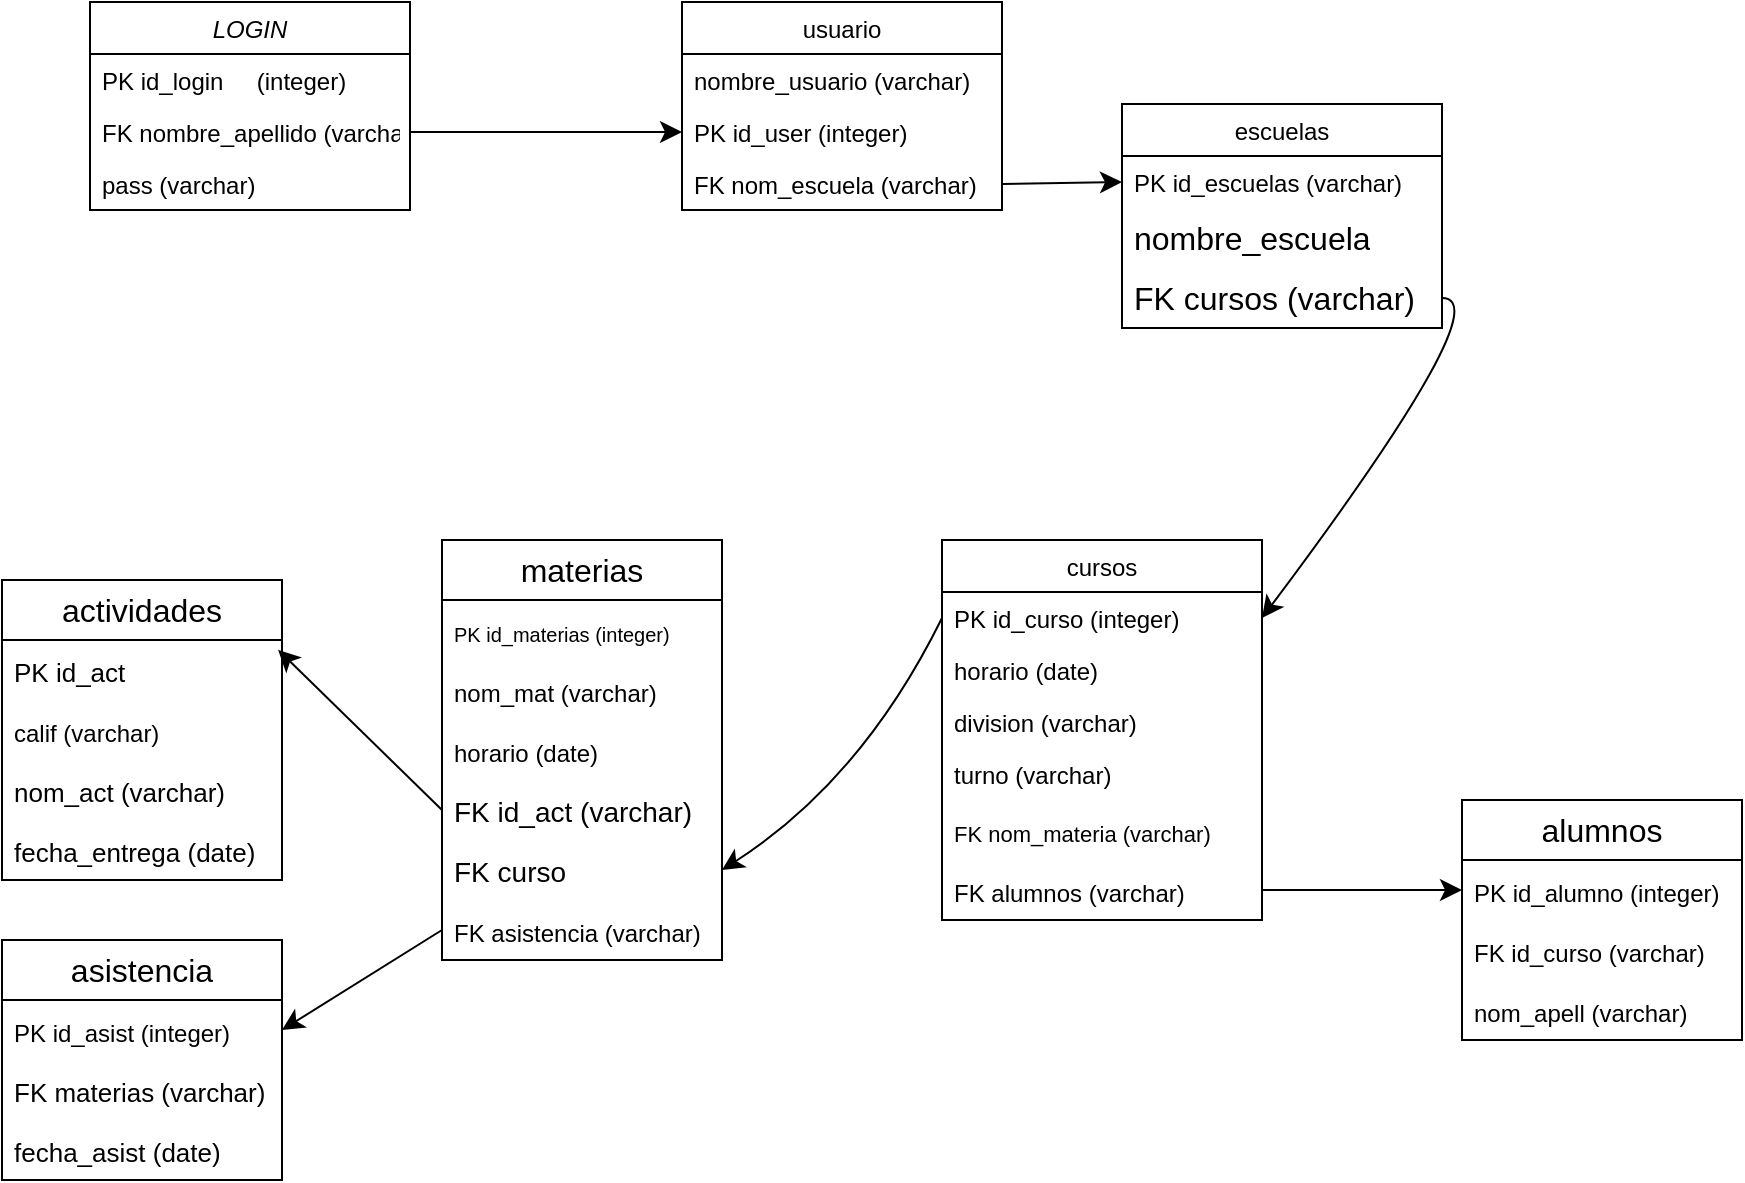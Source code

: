 <mxfile version="21.7.2" type="device">
  <diagram id="C5RBs43oDa-KdzZeNtuy" name="Page-1">
    <mxGraphModel dx="1003" dy="513" grid="1" gridSize="10" guides="1" tooltips="1" connect="1" arrows="1" fold="1" page="1" pageScale="1" pageWidth="827" pageHeight="1169" math="0" shadow="0">
      <root>
        <mxCell id="WIyWlLk6GJQsqaUBKTNV-0" />
        <mxCell id="WIyWlLk6GJQsqaUBKTNV-1" parent="WIyWlLk6GJQsqaUBKTNV-0" />
        <mxCell id="zkfFHV4jXpPFQw0GAbJ--0" value="LOGIN" style="swimlane;fontStyle=2;align=center;verticalAlign=top;childLayout=stackLayout;horizontal=1;startSize=26;horizontalStack=0;resizeParent=1;resizeLast=0;collapsible=1;marginBottom=0;rounded=0;shadow=0;strokeWidth=1;" parent="WIyWlLk6GJQsqaUBKTNV-1" vertex="1">
          <mxGeometry x="64" y="61" width="160" height="104" as="geometry">
            <mxRectangle x="230" y="140" width="160" height="26" as="alternateBounds" />
          </mxGeometry>
        </mxCell>
        <mxCell id="zkfFHV4jXpPFQw0GAbJ--1" value="PK id_login     (integer)" style="text;align=left;verticalAlign=top;spacingLeft=4;spacingRight=4;overflow=hidden;rotatable=0;points=[[0,0.5],[1,0.5]];portConstraint=eastwest;" parent="zkfFHV4jXpPFQw0GAbJ--0" vertex="1">
          <mxGeometry y="26" width="160" height="26" as="geometry" />
        </mxCell>
        <mxCell id="zkfFHV4jXpPFQw0GAbJ--2" value="FK nombre_apellido (varchar)" style="text;align=left;verticalAlign=top;spacingLeft=4;spacingRight=4;overflow=hidden;rotatable=0;points=[[0,0.5],[1,0.5]];portConstraint=eastwest;rounded=0;shadow=0;html=0;" parent="zkfFHV4jXpPFQw0GAbJ--0" vertex="1">
          <mxGeometry y="52" width="160" height="26" as="geometry" />
        </mxCell>
        <mxCell id="zkfFHV4jXpPFQw0GAbJ--3" value="pass (varchar)" style="text;align=left;verticalAlign=top;spacingLeft=4;spacingRight=4;overflow=hidden;rotatable=0;points=[[0,0.5],[1,0.5]];portConstraint=eastwest;rounded=0;shadow=0;html=0;" parent="zkfFHV4jXpPFQw0GAbJ--0" vertex="1">
          <mxGeometry y="78" width="160" height="26" as="geometry" />
        </mxCell>
        <mxCell id="zkfFHV4jXpPFQw0GAbJ--6" value="cursos " style="swimlane;fontStyle=0;align=center;verticalAlign=top;childLayout=stackLayout;horizontal=1;startSize=26;horizontalStack=0;resizeParent=1;resizeLast=0;collapsible=1;marginBottom=0;rounded=0;shadow=0;strokeWidth=1;" parent="WIyWlLk6GJQsqaUBKTNV-1" vertex="1">
          <mxGeometry x="490" y="330" width="160" height="190" as="geometry">
            <mxRectangle x="130" y="380" width="160" height="26" as="alternateBounds" />
          </mxGeometry>
        </mxCell>
        <mxCell id="zkfFHV4jXpPFQw0GAbJ--7" value="PK id_curso (integer)" style="text;align=left;verticalAlign=top;spacingLeft=4;spacingRight=4;overflow=hidden;rotatable=0;points=[[0,0.5],[1,0.5]];portConstraint=eastwest;" parent="zkfFHV4jXpPFQw0GAbJ--6" vertex="1">
          <mxGeometry y="26" width="160" height="26" as="geometry" />
        </mxCell>
        <mxCell id="zkfFHV4jXpPFQw0GAbJ--8" value="horario (date)" style="text;align=left;verticalAlign=top;spacingLeft=4;spacingRight=4;overflow=hidden;rotatable=0;points=[[0,0.5],[1,0.5]];portConstraint=eastwest;rounded=0;shadow=0;html=0;" parent="zkfFHV4jXpPFQw0GAbJ--6" vertex="1">
          <mxGeometry y="52" width="160" height="26" as="geometry" />
        </mxCell>
        <mxCell id="K9GA_H1a0Kx_DhIXUlCR-5" value="division (varchar)" style="text;align=left;verticalAlign=top;spacingLeft=4;spacingRight=4;overflow=hidden;rotatable=0;points=[[0,0.5],[1,0.5]];portConstraint=eastwest;rounded=0;shadow=0;html=0;" vertex="1" parent="zkfFHV4jXpPFQw0GAbJ--6">
          <mxGeometry y="78" width="160" height="26" as="geometry" />
        </mxCell>
        <mxCell id="K9GA_H1a0Kx_DhIXUlCR-6" value="turno (varchar) " style="text;align=left;verticalAlign=top;spacingLeft=4;spacingRight=4;overflow=hidden;rotatable=0;points=[[0,0.5],[1,0.5]];portConstraint=eastwest;rounded=0;shadow=0;html=0;" vertex="1" parent="zkfFHV4jXpPFQw0GAbJ--6">
          <mxGeometry y="104" width="160" height="26" as="geometry" />
        </mxCell>
        <mxCell id="K9GA_H1a0Kx_DhIXUlCR-14" value="&lt;font style=&quot;font-size: 11px;&quot;&gt;FK nom_materia (varchar)&lt;/font&gt;" style="text;strokeColor=none;fillColor=none;align=left;verticalAlign=middle;spacingLeft=4;spacingRight=4;overflow=hidden;points=[[0,0.5],[1,0.5]];portConstraint=eastwest;rotatable=0;whiteSpace=wrap;html=1;fontSize=16;" vertex="1" parent="zkfFHV4jXpPFQw0GAbJ--6">
          <mxGeometry y="130" width="160" height="30" as="geometry" />
        </mxCell>
        <mxCell id="K9GA_H1a0Kx_DhIXUlCR-22" value="&lt;font style=&quot;font-size: 12px;&quot;&gt;FK alumnos (varchar)&lt;/font&gt;" style="text;strokeColor=none;fillColor=none;align=left;verticalAlign=middle;spacingLeft=4;spacingRight=4;overflow=hidden;points=[[0,0.5],[1,0.5]];portConstraint=eastwest;rotatable=0;whiteSpace=wrap;html=1;fontSize=16;" vertex="1" parent="zkfFHV4jXpPFQw0GAbJ--6">
          <mxGeometry y="160" width="160" height="30" as="geometry" />
        </mxCell>
        <mxCell id="zkfFHV4jXpPFQw0GAbJ--13" value="escuelas " style="swimlane;fontStyle=0;align=center;verticalAlign=top;childLayout=stackLayout;horizontal=1;startSize=26;horizontalStack=0;resizeParent=1;resizeLast=0;collapsible=1;marginBottom=0;rounded=0;shadow=0;strokeWidth=1;" parent="WIyWlLk6GJQsqaUBKTNV-1" vertex="1">
          <mxGeometry x="580" y="112" width="160" height="112" as="geometry">
            <mxRectangle x="340" y="380" width="170" height="26" as="alternateBounds" />
          </mxGeometry>
        </mxCell>
        <mxCell id="zkfFHV4jXpPFQw0GAbJ--14" value="PK id_escuelas (varchar)" style="text;align=left;verticalAlign=top;spacingLeft=4;spacingRight=4;overflow=hidden;rotatable=0;points=[[0,0.5],[1,0.5]];portConstraint=eastwest;" parent="zkfFHV4jXpPFQw0GAbJ--13" vertex="1">
          <mxGeometry y="26" width="160" height="26" as="geometry" />
        </mxCell>
        <mxCell id="K9GA_H1a0Kx_DhIXUlCR-3" value="nombre_escuela" style="text;strokeColor=none;fillColor=none;align=left;verticalAlign=middle;spacingLeft=4;spacingRight=4;overflow=hidden;points=[[0,0.5],[1,0.5]];portConstraint=eastwest;rotatable=0;whiteSpace=wrap;html=1;fontSize=16;" vertex="1" parent="zkfFHV4jXpPFQw0GAbJ--13">
          <mxGeometry y="52" width="160" height="30" as="geometry" />
        </mxCell>
        <mxCell id="K9GA_H1a0Kx_DhIXUlCR-7" value="FK cursos (varchar)" style="text;strokeColor=none;fillColor=none;align=left;verticalAlign=middle;spacingLeft=4;spacingRight=4;overflow=hidden;points=[[0,0.5],[1,0.5]];portConstraint=eastwest;rotatable=0;whiteSpace=wrap;html=1;fontSize=16;" vertex="1" parent="zkfFHV4jXpPFQw0GAbJ--13">
          <mxGeometry y="82" width="160" height="30" as="geometry" />
        </mxCell>
        <mxCell id="zkfFHV4jXpPFQw0GAbJ--17" value="usuario" style="swimlane;fontStyle=0;align=center;verticalAlign=top;childLayout=stackLayout;horizontal=1;startSize=26;horizontalStack=0;resizeParent=1;resizeLast=0;collapsible=1;marginBottom=0;rounded=0;shadow=0;strokeWidth=1;" parent="WIyWlLk6GJQsqaUBKTNV-1" vertex="1">
          <mxGeometry x="360" y="61" width="160" height="104" as="geometry">
            <mxRectangle x="550" y="140" width="160" height="26" as="alternateBounds" />
          </mxGeometry>
        </mxCell>
        <mxCell id="zkfFHV4jXpPFQw0GAbJ--18" value="nombre_usuario (varchar)" style="text;align=left;verticalAlign=top;spacingLeft=4;spacingRight=4;overflow=hidden;rotatable=0;points=[[0,0.5],[1,0.5]];portConstraint=eastwest;" parent="zkfFHV4jXpPFQw0GAbJ--17" vertex="1">
          <mxGeometry y="26" width="160" height="26" as="geometry" />
        </mxCell>
        <mxCell id="zkfFHV4jXpPFQw0GAbJ--19" value="PK id_user (integer)" style="text;align=left;verticalAlign=top;spacingLeft=4;spacingRight=4;overflow=hidden;rotatable=0;points=[[0,0.5],[1,0.5]];portConstraint=eastwest;rounded=0;shadow=0;html=0;" parent="zkfFHV4jXpPFQw0GAbJ--17" vertex="1">
          <mxGeometry y="52" width="160" height="26" as="geometry" />
        </mxCell>
        <mxCell id="zkfFHV4jXpPFQw0GAbJ--20" value="FK nom_escuela (varchar) " style="text;align=left;verticalAlign=top;spacingLeft=4;spacingRight=4;overflow=hidden;rotatable=0;points=[[0,0.5],[1,0.5]];portConstraint=eastwest;rounded=0;shadow=0;html=0;" parent="zkfFHV4jXpPFQw0GAbJ--17" vertex="1">
          <mxGeometry y="78" width="160" height="26" as="geometry" />
        </mxCell>
        <mxCell id="K9GA_H1a0Kx_DhIXUlCR-2" style="edgeStyle=none;curved=1;rounded=0;orthogonalLoop=1;jettySize=auto;html=1;exitX=1;exitY=0.5;exitDx=0;exitDy=0;entryX=0;entryY=0.5;entryDx=0;entryDy=0;fontSize=12;startSize=8;endSize=8;" edge="1" parent="WIyWlLk6GJQsqaUBKTNV-1" source="zkfFHV4jXpPFQw0GAbJ--2" target="zkfFHV4jXpPFQw0GAbJ--19">
          <mxGeometry relative="1" as="geometry" />
        </mxCell>
        <mxCell id="K9GA_H1a0Kx_DhIXUlCR-4" style="edgeStyle=none;curved=1;rounded=0;orthogonalLoop=1;jettySize=auto;html=1;exitX=1;exitY=0.5;exitDx=0;exitDy=0;entryX=0;entryY=0.5;entryDx=0;entryDy=0;fontSize=12;startSize=8;endSize=8;" edge="1" parent="WIyWlLk6GJQsqaUBKTNV-1" source="zkfFHV4jXpPFQw0GAbJ--20" target="zkfFHV4jXpPFQw0GAbJ--14">
          <mxGeometry relative="1" as="geometry" />
        </mxCell>
        <mxCell id="K9GA_H1a0Kx_DhIXUlCR-9" style="edgeStyle=none;curved=1;rounded=0;orthogonalLoop=1;jettySize=auto;html=1;exitX=1;exitY=0.5;exitDx=0;exitDy=0;fontSize=12;startSize=8;endSize=8;entryX=1;entryY=0.5;entryDx=0;entryDy=0;" edge="1" parent="WIyWlLk6GJQsqaUBKTNV-1" source="K9GA_H1a0Kx_DhIXUlCR-7" target="zkfFHV4jXpPFQw0GAbJ--7">
          <mxGeometry relative="1" as="geometry">
            <mxPoint x="800" y="209" as="targetPoint" />
            <Array as="points">
              <mxPoint x="770" y="209" />
            </Array>
          </mxGeometry>
        </mxCell>
        <mxCell id="K9GA_H1a0Kx_DhIXUlCR-10" value="materias " style="swimlane;fontStyle=0;childLayout=stackLayout;horizontal=1;startSize=30;horizontalStack=0;resizeParent=1;resizeParentMax=0;resizeLast=0;collapsible=1;marginBottom=0;whiteSpace=wrap;html=1;fontSize=16;" vertex="1" parent="WIyWlLk6GJQsqaUBKTNV-1">
          <mxGeometry x="240" y="330" width="140" height="210" as="geometry" />
        </mxCell>
        <mxCell id="K9GA_H1a0Kx_DhIXUlCR-11" value="&lt;font style=&quot;font-size: 10px;&quot;&gt;PK id_materias (integer) &lt;/font&gt;" style="text;strokeColor=none;fillColor=none;align=left;verticalAlign=middle;spacingLeft=4;spacingRight=4;overflow=hidden;points=[[0,0.5],[1,0.5]];portConstraint=eastwest;rotatable=0;whiteSpace=wrap;html=1;fontSize=16;" vertex="1" parent="K9GA_H1a0Kx_DhIXUlCR-10">
          <mxGeometry y="30" width="140" height="30" as="geometry" />
        </mxCell>
        <mxCell id="K9GA_H1a0Kx_DhIXUlCR-12" value="&lt;font style=&quot;font-size: 12px;&quot;&gt;nom_mat (varchar)&lt;/font&gt;" style="text;strokeColor=none;fillColor=none;align=left;verticalAlign=middle;spacingLeft=4;spacingRight=4;overflow=hidden;points=[[0,0.5],[1,0.5]];portConstraint=eastwest;rotatable=0;whiteSpace=wrap;html=1;fontSize=16;" vertex="1" parent="K9GA_H1a0Kx_DhIXUlCR-10">
          <mxGeometry y="60" width="140" height="30" as="geometry" />
        </mxCell>
        <mxCell id="K9GA_H1a0Kx_DhIXUlCR-13" value="&lt;font style=&quot;font-size: 12px;&quot;&gt;horario (date)&lt;/font&gt;" style="text;strokeColor=none;fillColor=none;align=left;verticalAlign=middle;spacingLeft=4;spacingRight=4;overflow=hidden;points=[[0,0.5],[1,0.5]];portConstraint=eastwest;rotatable=0;whiteSpace=wrap;html=1;fontSize=16;" vertex="1" parent="K9GA_H1a0Kx_DhIXUlCR-10">
          <mxGeometry y="90" width="140" height="30" as="geometry" />
        </mxCell>
        <mxCell id="K9GA_H1a0Kx_DhIXUlCR-16" value="&lt;font style=&quot;font-size: 14px;&quot;&gt;FK id_act (varchar)&lt;/font&gt;" style="text;strokeColor=none;fillColor=none;align=left;verticalAlign=middle;spacingLeft=4;spacingRight=4;overflow=hidden;points=[[0,0.5],[1,0.5]];portConstraint=eastwest;rotatable=0;whiteSpace=wrap;html=1;fontSize=16;" vertex="1" parent="K9GA_H1a0Kx_DhIXUlCR-10">
          <mxGeometry y="120" width="140" height="30" as="geometry" />
        </mxCell>
        <mxCell id="K9GA_H1a0Kx_DhIXUlCR-15" value="&lt;font style=&quot;font-size: 14px;&quot;&gt;FK curso&lt;/font&gt;" style="text;strokeColor=none;fillColor=none;align=left;verticalAlign=middle;spacingLeft=4;spacingRight=4;overflow=hidden;points=[[0,0.5],[1,0.5]];portConstraint=eastwest;rotatable=0;whiteSpace=wrap;html=1;fontSize=16;" vertex="1" parent="K9GA_H1a0Kx_DhIXUlCR-10">
          <mxGeometry y="150" width="140" height="30" as="geometry" />
        </mxCell>
        <mxCell id="K9GA_H1a0Kx_DhIXUlCR-36" value="&lt;font style=&quot;font-size: 12px;&quot;&gt;FK asistencia (varchar)&lt;/font&gt;" style="text;strokeColor=none;fillColor=none;align=left;verticalAlign=middle;spacingLeft=4;spacingRight=4;overflow=hidden;points=[[0,0.5],[1,0.5]];portConstraint=eastwest;rotatable=0;whiteSpace=wrap;html=1;fontSize=16;" vertex="1" parent="K9GA_H1a0Kx_DhIXUlCR-10">
          <mxGeometry y="180" width="140" height="30" as="geometry" />
        </mxCell>
        <mxCell id="K9GA_H1a0Kx_DhIXUlCR-17" style="edgeStyle=none;curved=1;rounded=0;orthogonalLoop=1;jettySize=auto;html=1;exitX=0;exitY=0.5;exitDx=0;exitDy=0;entryX=1;entryY=0.5;entryDx=0;entryDy=0;fontSize=12;startSize=8;endSize=8;" edge="1" parent="WIyWlLk6GJQsqaUBKTNV-1" source="zkfFHV4jXpPFQw0GAbJ--7" target="K9GA_H1a0Kx_DhIXUlCR-15">
          <mxGeometry relative="1" as="geometry">
            <Array as="points">
              <mxPoint x="450" y="450" />
            </Array>
          </mxGeometry>
        </mxCell>
        <mxCell id="K9GA_H1a0Kx_DhIXUlCR-18" value="alumnos " style="swimlane;fontStyle=0;childLayout=stackLayout;horizontal=1;startSize=30;horizontalStack=0;resizeParent=1;resizeParentMax=0;resizeLast=0;collapsible=1;marginBottom=0;whiteSpace=wrap;html=1;fontSize=16;" vertex="1" parent="WIyWlLk6GJQsqaUBKTNV-1">
          <mxGeometry x="750" y="460" width="140" height="120" as="geometry" />
        </mxCell>
        <mxCell id="K9GA_H1a0Kx_DhIXUlCR-19" value="&lt;font style=&quot;font-size: 12px;&quot;&gt;PK id_alumno (integer)&lt;/font&gt;" style="text;strokeColor=none;fillColor=none;align=left;verticalAlign=middle;spacingLeft=4;spacingRight=4;overflow=hidden;points=[[0,0.5],[1,0.5]];portConstraint=eastwest;rotatable=0;whiteSpace=wrap;html=1;fontSize=16;" vertex="1" parent="K9GA_H1a0Kx_DhIXUlCR-18">
          <mxGeometry y="30" width="140" height="30" as="geometry" />
        </mxCell>
        <mxCell id="K9GA_H1a0Kx_DhIXUlCR-20" value="&lt;font style=&quot;font-size: 12px;&quot;&gt;FK id_curso (varchar)&lt;/font&gt;" style="text;strokeColor=none;fillColor=none;align=left;verticalAlign=middle;spacingLeft=4;spacingRight=4;overflow=hidden;points=[[0,0.5],[1,0.5]];portConstraint=eastwest;rotatable=0;whiteSpace=wrap;html=1;fontSize=16;" vertex="1" parent="K9GA_H1a0Kx_DhIXUlCR-18">
          <mxGeometry y="60" width="140" height="30" as="geometry" />
        </mxCell>
        <mxCell id="K9GA_H1a0Kx_DhIXUlCR-21" value="&lt;font style=&quot;font-size: 12px;&quot;&gt;nom_apell (varchar)&lt;/font&gt;" style="text;strokeColor=none;fillColor=none;align=left;verticalAlign=middle;spacingLeft=4;spacingRight=4;overflow=hidden;points=[[0,0.5],[1,0.5]];portConstraint=eastwest;rotatable=0;whiteSpace=wrap;html=1;fontSize=16;" vertex="1" parent="K9GA_H1a0Kx_DhIXUlCR-18">
          <mxGeometry y="90" width="140" height="30" as="geometry" />
        </mxCell>
        <mxCell id="K9GA_H1a0Kx_DhIXUlCR-24" style="edgeStyle=none;curved=1;rounded=0;orthogonalLoop=1;jettySize=auto;html=1;exitX=1;exitY=0.5;exitDx=0;exitDy=0;fontSize=12;startSize=8;endSize=8;" edge="1" parent="WIyWlLk6GJQsqaUBKTNV-1" source="K9GA_H1a0Kx_DhIXUlCR-22" target="K9GA_H1a0Kx_DhIXUlCR-19">
          <mxGeometry relative="1" as="geometry" />
        </mxCell>
        <mxCell id="K9GA_H1a0Kx_DhIXUlCR-25" value="actividades " style="swimlane;fontStyle=0;childLayout=stackLayout;horizontal=1;startSize=30;horizontalStack=0;resizeParent=1;resizeParentMax=0;resizeLast=0;collapsible=1;marginBottom=0;whiteSpace=wrap;html=1;fontSize=16;" vertex="1" parent="WIyWlLk6GJQsqaUBKTNV-1">
          <mxGeometry x="20" y="350" width="140" height="150" as="geometry" />
        </mxCell>
        <mxCell id="K9GA_H1a0Kx_DhIXUlCR-26" value="&lt;font style=&quot;font-size: 13px;&quot;&gt;PK id_act&lt;/font&gt;" style="text;strokeColor=none;fillColor=none;align=left;verticalAlign=middle;spacingLeft=4;spacingRight=4;overflow=hidden;points=[[0,0.5],[1,0.5]];portConstraint=eastwest;rotatable=0;whiteSpace=wrap;html=1;fontSize=16;" vertex="1" parent="K9GA_H1a0Kx_DhIXUlCR-25">
          <mxGeometry y="30" width="140" height="30" as="geometry" />
        </mxCell>
        <mxCell id="K9GA_H1a0Kx_DhIXUlCR-27" value="&lt;font style=&quot;font-size: 12px;&quot;&gt;calif (varchar)&lt;/font&gt;" style="text;strokeColor=none;fillColor=none;align=left;verticalAlign=middle;spacingLeft=4;spacingRight=4;overflow=hidden;points=[[0,0.5],[1,0.5]];portConstraint=eastwest;rotatable=0;whiteSpace=wrap;html=1;fontSize=16;" vertex="1" parent="K9GA_H1a0Kx_DhIXUlCR-25">
          <mxGeometry y="60" width="140" height="30" as="geometry" />
        </mxCell>
        <mxCell id="K9GA_H1a0Kx_DhIXUlCR-28" value="&lt;font style=&quot;font-size: 13px;&quot;&gt;nom_act (varchar)&lt;/font&gt;" style="text;strokeColor=none;fillColor=none;align=left;verticalAlign=middle;spacingLeft=4;spacingRight=4;overflow=hidden;points=[[0,0.5],[1,0.5]];portConstraint=eastwest;rotatable=0;whiteSpace=wrap;html=1;fontSize=16;" vertex="1" parent="K9GA_H1a0Kx_DhIXUlCR-25">
          <mxGeometry y="90" width="140" height="30" as="geometry" />
        </mxCell>
        <mxCell id="K9GA_H1a0Kx_DhIXUlCR-29" value="&lt;font style=&quot;font-size: 13px;&quot;&gt;fecha_entrega (date) &lt;/font&gt;" style="text;strokeColor=none;fillColor=none;align=left;verticalAlign=middle;spacingLeft=4;spacingRight=4;overflow=hidden;points=[[0,0.5],[1,0.5]];portConstraint=eastwest;rotatable=0;whiteSpace=wrap;html=1;fontSize=16;" vertex="1" parent="K9GA_H1a0Kx_DhIXUlCR-25">
          <mxGeometry y="120" width="140" height="30" as="geometry" />
        </mxCell>
        <mxCell id="K9GA_H1a0Kx_DhIXUlCR-31" style="edgeStyle=none;curved=1;rounded=0;orthogonalLoop=1;jettySize=auto;html=1;exitX=0;exitY=0.5;exitDx=0;exitDy=0;entryX=0.986;entryY=0.163;entryDx=0;entryDy=0;entryPerimeter=0;fontSize=12;startSize=8;endSize=8;" edge="1" parent="WIyWlLk6GJQsqaUBKTNV-1" source="K9GA_H1a0Kx_DhIXUlCR-16" target="K9GA_H1a0Kx_DhIXUlCR-26">
          <mxGeometry relative="1" as="geometry" />
        </mxCell>
        <mxCell id="K9GA_H1a0Kx_DhIXUlCR-32" value="asistencia " style="swimlane;fontStyle=0;childLayout=stackLayout;horizontal=1;startSize=30;horizontalStack=0;resizeParent=1;resizeParentMax=0;resizeLast=0;collapsible=1;marginBottom=0;whiteSpace=wrap;html=1;fontSize=16;" vertex="1" parent="WIyWlLk6GJQsqaUBKTNV-1">
          <mxGeometry x="20" y="530" width="140" height="120" as="geometry" />
        </mxCell>
        <mxCell id="K9GA_H1a0Kx_DhIXUlCR-33" value="&lt;font style=&quot;font-size: 12px;&quot;&gt;PK id_asist (integer)&lt;/font&gt;" style="text;strokeColor=none;fillColor=none;align=left;verticalAlign=middle;spacingLeft=4;spacingRight=4;overflow=hidden;points=[[0,0.5],[1,0.5]];portConstraint=eastwest;rotatable=0;whiteSpace=wrap;html=1;fontSize=16;" vertex="1" parent="K9GA_H1a0Kx_DhIXUlCR-32">
          <mxGeometry y="30" width="140" height="30" as="geometry" />
        </mxCell>
        <mxCell id="K9GA_H1a0Kx_DhIXUlCR-34" value="&lt;font style=&quot;font-size: 13px;&quot;&gt;FK materias (varchar)&lt;/font&gt;" style="text;strokeColor=none;fillColor=none;align=left;verticalAlign=middle;spacingLeft=4;spacingRight=4;overflow=hidden;points=[[0,0.5],[1,0.5]];portConstraint=eastwest;rotatable=0;whiteSpace=wrap;html=1;fontSize=16;" vertex="1" parent="K9GA_H1a0Kx_DhIXUlCR-32">
          <mxGeometry y="60" width="140" height="30" as="geometry" />
        </mxCell>
        <mxCell id="K9GA_H1a0Kx_DhIXUlCR-35" value="&lt;font style=&quot;font-size: 13px;&quot;&gt;fecha_asist (date)&lt;/font&gt;" style="text;strokeColor=none;fillColor=none;align=left;verticalAlign=middle;spacingLeft=4;spacingRight=4;overflow=hidden;points=[[0,0.5],[1,0.5]];portConstraint=eastwest;rotatable=0;whiteSpace=wrap;html=1;fontSize=16;" vertex="1" parent="K9GA_H1a0Kx_DhIXUlCR-32">
          <mxGeometry y="90" width="140" height="30" as="geometry" />
        </mxCell>
        <mxCell id="K9GA_H1a0Kx_DhIXUlCR-37" style="edgeStyle=none;curved=1;rounded=0;orthogonalLoop=1;jettySize=auto;html=1;exitX=0;exitY=0.5;exitDx=0;exitDy=0;entryX=1;entryY=0.5;entryDx=0;entryDy=0;fontSize=12;startSize=8;endSize=8;" edge="1" parent="WIyWlLk6GJQsqaUBKTNV-1" source="K9GA_H1a0Kx_DhIXUlCR-36" target="K9GA_H1a0Kx_DhIXUlCR-33">
          <mxGeometry relative="1" as="geometry" />
        </mxCell>
      </root>
    </mxGraphModel>
  </diagram>
</mxfile>
